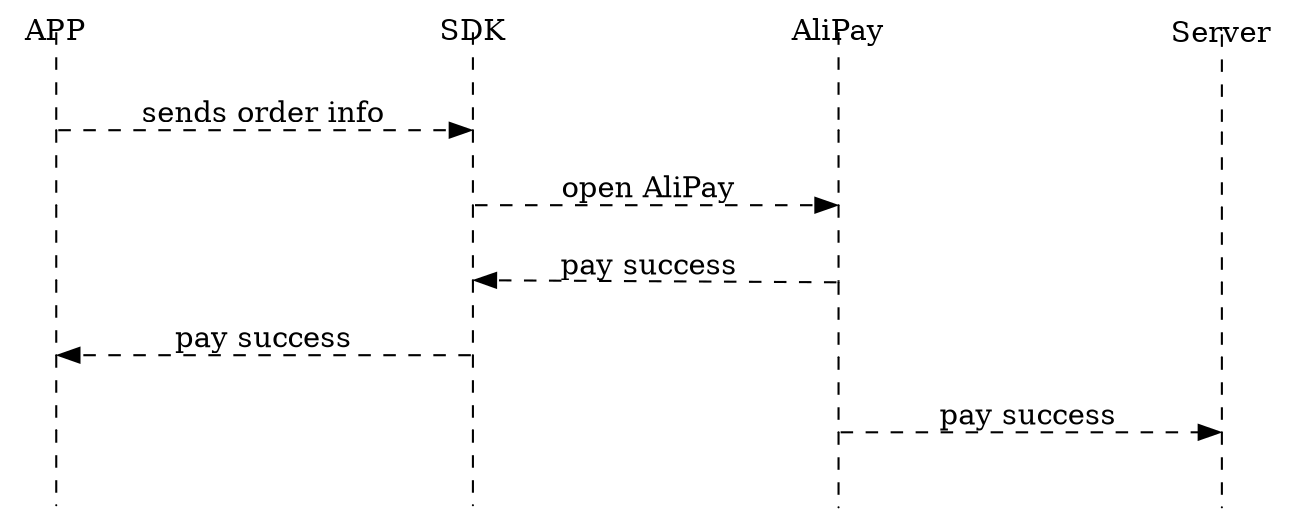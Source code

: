digraph time {
    rankdir = "LR";
    node[shape = "point" width=0 height=0];
    edge[arrowhead = "none", style = "dashed",tailclip=false,tailclip=false];

    {
        rank = "same"
        APP[shape = "plaintext"];
        APP -> step00 -> step01 -> step02 -> step03 -> step04 -> step05;
    }

    {
        rank="same";
        SDK[shape="plaintext"];
        SDK -> step10 -> step11 -> step12 -> step13 -> step14 -> step15;
    }
    {
        rank="same";
        AliPay[shape="plaintext"];
        AliPay -> step20 -> step21 -> step22 -> step23 -> step24 -> step25;
    }
    {
        rank="same";
        Server[shape="plaintext"];
        Server -> step30 -> step31 -> step32 -> step33 -> step34 -> step35;
    }

    step00 -> step10 [label="sends order info", arrowhead="normal"];
    step11 -> step21 [label="open AliPay", arrowhead="normal"];
    step22 -> step12 [label="pay success", arrowhead="normal"];
    step13 -> step03 [label="pay success", arrowhead="normal"];
    step24 -> step34 [label="pay success", arrowhead="normal"];
}